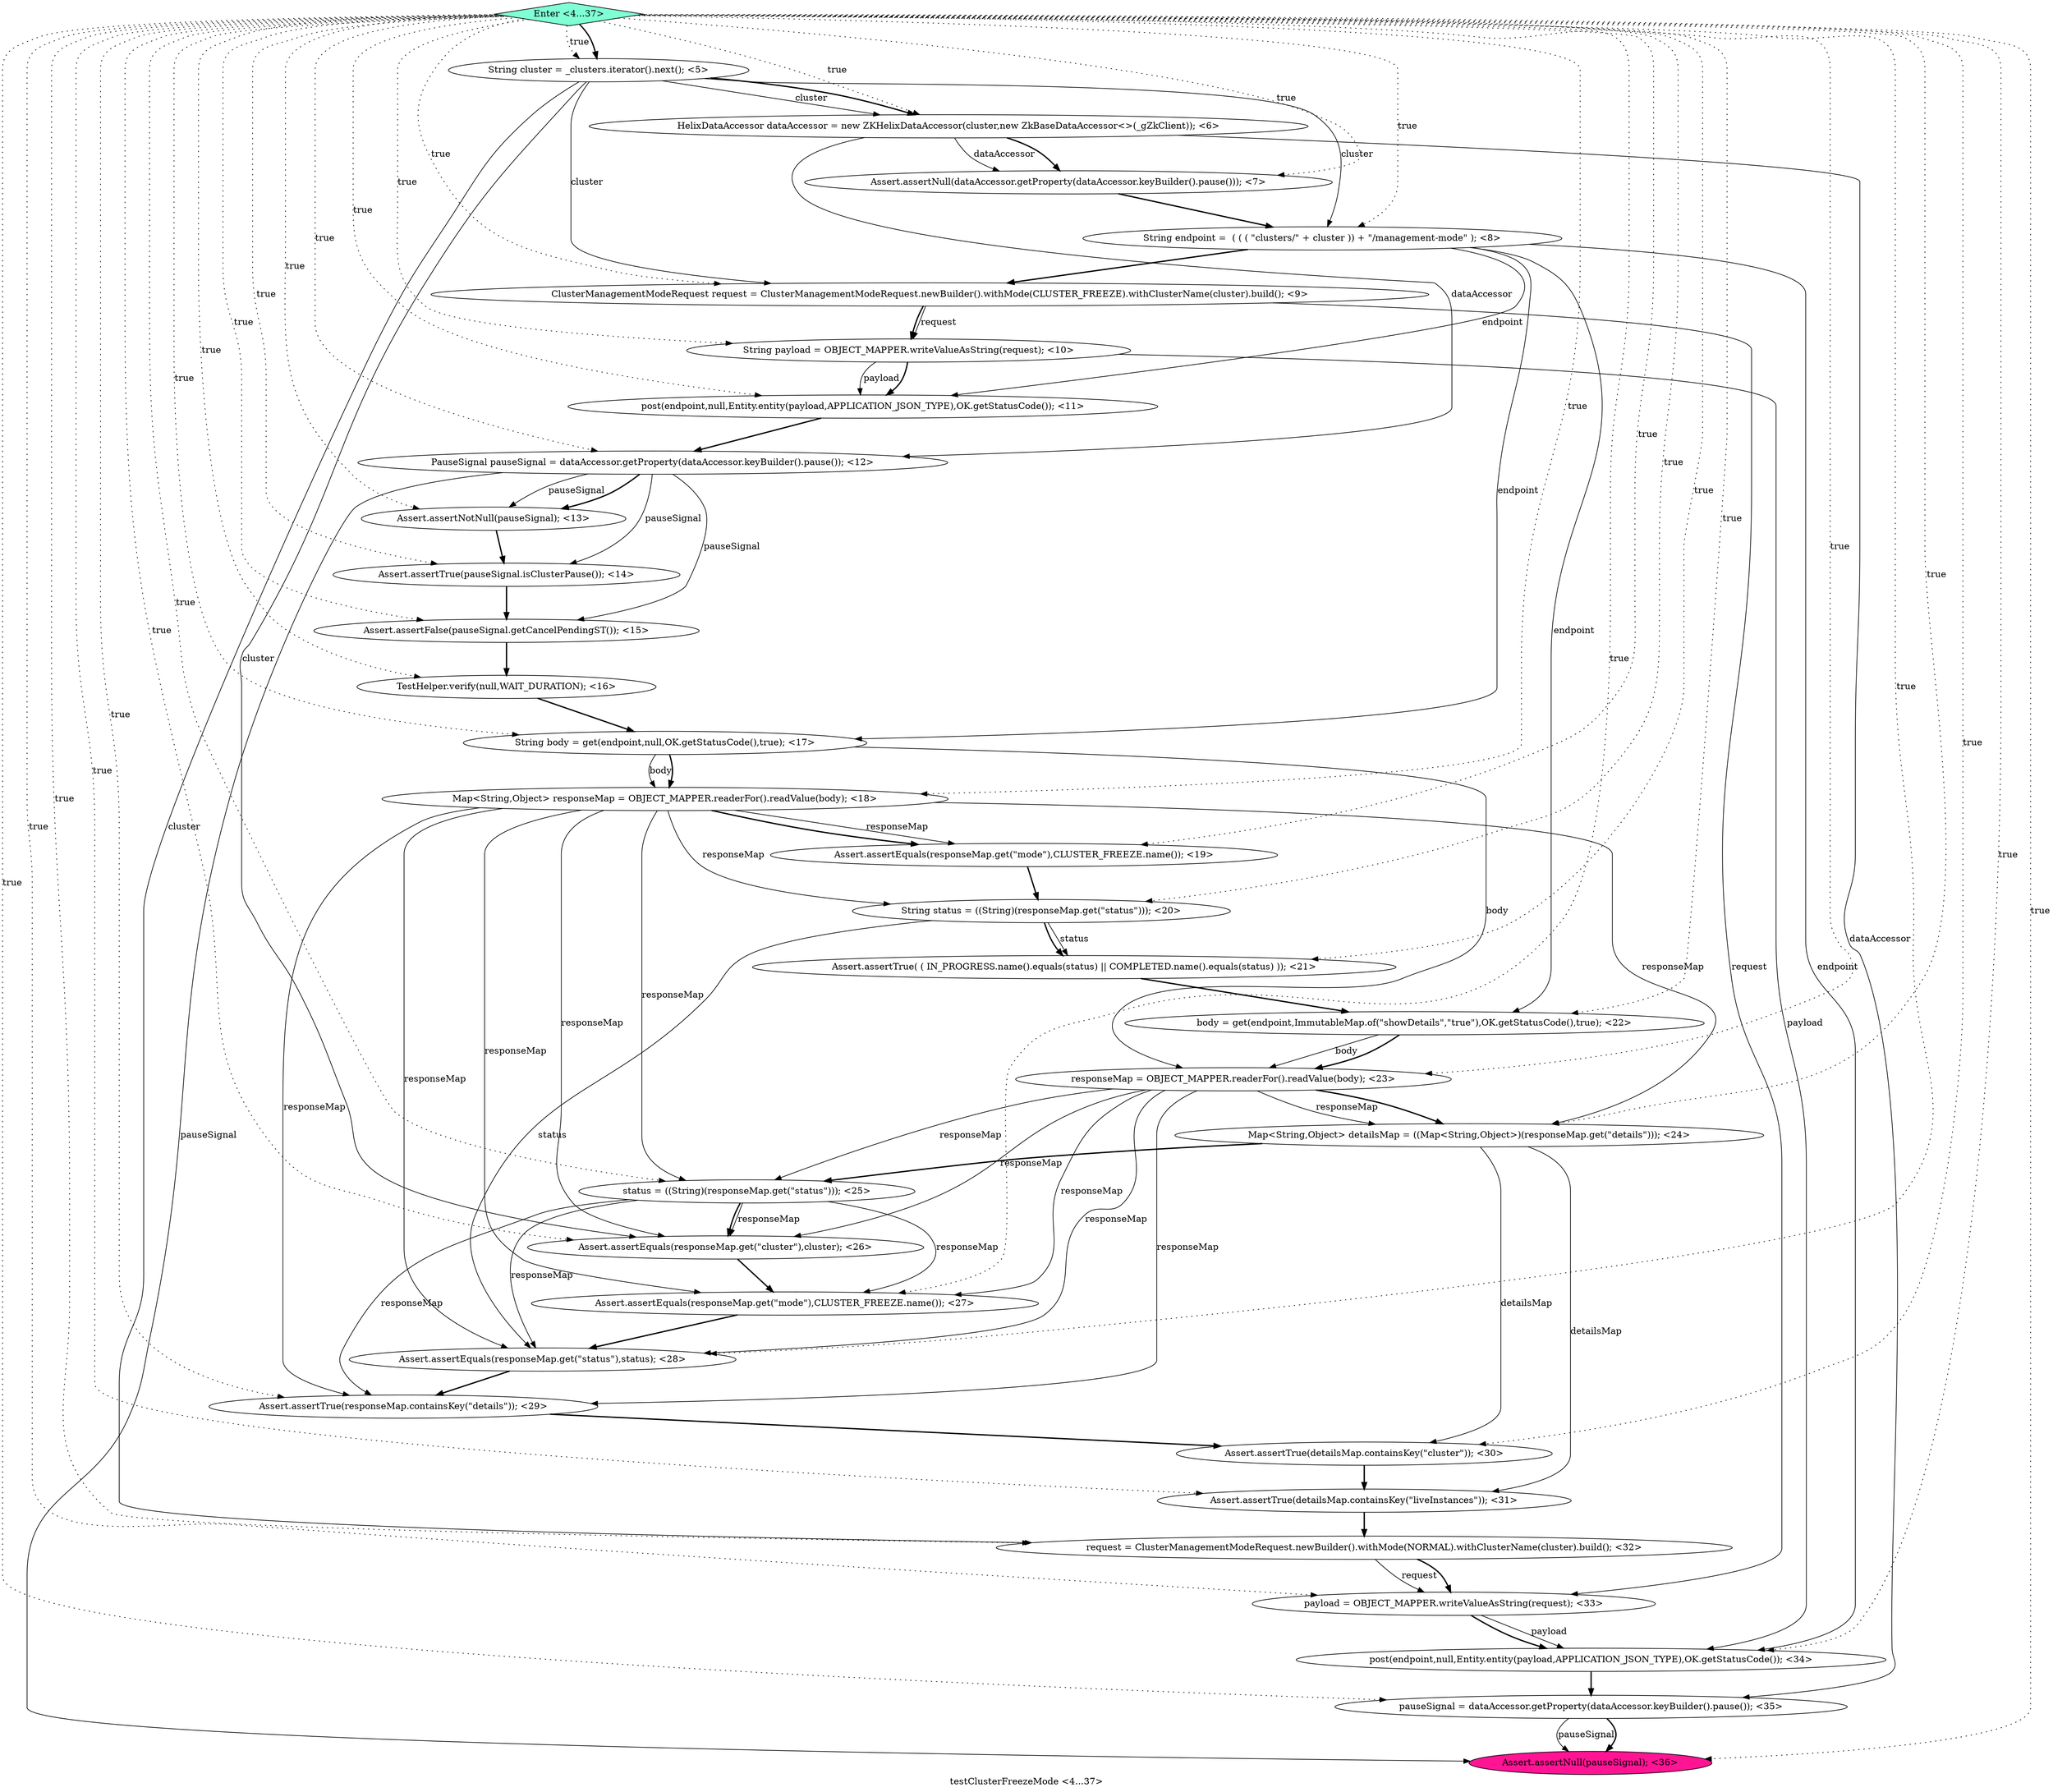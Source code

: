 digraph PDG {
label = "testClusterFreezeMode <4...37>";
0.2 [style = filled, label = "Assert.assertNull(dataAccessor.getProperty(dataAccessor.keyBuilder().pause())); <7>", fillcolor = white, shape = ellipse];
0.19 [style = filled, label = "Map<String,Object> detailsMap = ((Map<String,Object>)(responseMap.get(\"details\"))); <24>", fillcolor = white, shape = ellipse];
0.32 [style = filled, label = "Enter <4...37>", fillcolor = aquamarine, shape = diamond];
0.9 [style = filled, label = "Assert.assertTrue(pauseSignal.isClusterPause()); <14>", fillcolor = white, shape = ellipse];
0.25 [style = filled, label = "Assert.assertTrue(detailsMap.containsKey(\"cluster\")); <30>", fillcolor = white, shape = ellipse];
0.27 [style = filled, label = "request = ClusterManagementModeRequest.newBuilder().withMode(NORMAL).withClusterName(cluster).build(); <32>", fillcolor = white, shape = ellipse];
0.1 [style = filled, label = "HelixDataAccessor dataAccessor = new ZKHelixDataAccessor(cluster,new ZkBaseDataAccessor<>(_gZkClient)); <6>", fillcolor = white, shape = ellipse];
0.18 [style = filled, label = "responseMap = OBJECT_MAPPER.readerFor().readValue(body); <23>", fillcolor = white, shape = ellipse];
0.29 [style = filled, label = "post(endpoint,null,Entity.entity(payload,APPLICATION_JSON_TYPE),OK.getStatusCode()); <34>", fillcolor = white, shape = ellipse];
0.26 [style = filled, label = "Assert.assertTrue(detailsMap.containsKey(\"liveInstances\")); <31>", fillcolor = white, shape = ellipse];
0.24 [style = filled, label = "Assert.assertTrue(responseMap.containsKey(\"details\")); <29>", fillcolor = white, shape = ellipse];
0.28 [style = filled, label = "payload = OBJECT_MAPPER.writeValueAsString(request); <33>", fillcolor = white, shape = ellipse];
0.10 [style = filled, label = "Assert.assertFalse(pauseSignal.getCancelPendingST()); <15>", fillcolor = white, shape = ellipse];
0.13 [style = filled, label = "Map<String,Object> responseMap = OBJECT_MAPPER.readerFor().readValue(body); <18>", fillcolor = white, shape = ellipse];
0.8 [style = filled, label = "Assert.assertNotNull(pauseSignal); <13>", fillcolor = white, shape = ellipse];
0.16 [style = filled, label = "Assert.assertTrue( ( IN_PROGRESS.name().equals(status) || COMPLETED.name().equals(status) )); <21>", fillcolor = white, shape = ellipse];
0.0 [style = filled, label = "String cluster = _clusters.iterator().next(); <5>", fillcolor = white, shape = ellipse];
0.15 [style = filled, label = "String status = ((String)(responseMap.get(\"status\"))); <20>", fillcolor = white, shape = ellipse];
0.23 [style = filled, label = "Assert.assertEquals(responseMap.get(\"status\"),status); <28>", fillcolor = white, shape = ellipse];
0.7 [style = filled, label = "PauseSignal pauseSignal = dataAccessor.getProperty(dataAccessor.keyBuilder().pause()); <12>", fillcolor = white, shape = ellipse];
0.31 [style = filled, label = "Assert.assertNull(pauseSignal); <36>", fillcolor = deeppink, shape = ellipse];
0.5 [style = filled, label = "String payload = OBJECT_MAPPER.writeValueAsString(request); <10>", fillcolor = white, shape = ellipse];
0.11 [style = filled, label = "TestHelper.verify(null,WAIT_DURATION); <16>", fillcolor = white, shape = ellipse];
0.20 [style = filled, label = "status = ((String)(responseMap.get(\"status\"))); <25>", fillcolor = white, shape = ellipse];
0.14 [style = filled, label = "Assert.assertEquals(responseMap.get(\"mode\"),CLUSTER_FREEZE.name()); <19>", fillcolor = white, shape = ellipse];
0.17 [style = filled, label = "body = get(endpoint,ImmutableMap.of(\"showDetails\",\"true\"),OK.getStatusCode(),true); <22>", fillcolor = white, shape = ellipse];
0.4 [style = filled, label = "ClusterManagementModeRequest request = ClusterManagementModeRequest.newBuilder().withMode(CLUSTER_FREEZE).withClusterName(cluster).build(); <9>", fillcolor = white, shape = ellipse];
0.22 [style = filled, label = "Assert.assertEquals(responseMap.get(\"mode\"),CLUSTER_FREEZE.name()); <27>", fillcolor = white, shape = ellipse];
0.6 [style = filled, label = "post(endpoint,null,Entity.entity(payload,APPLICATION_JSON_TYPE),OK.getStatusCode()); <11>", fillcolor = white, shape = ellipse];
0.12 [style = filled, label = "String body = get(endpoint,null,OK.getStatusCode(),true); <17>", fillcolor = white, shape = ellipse];
0.21 [style = filled, label = "Assert.assertEquals(responseMap.get(\"cluster\"),cluster); <26>", fillcolor = white, shape = ellipse];
0.30 [style = filled, label = "pauseSignal = dataAccessor.getProperty(dataAccessor.keyBuilder().pause()); <35>", fillcolor = white, shape = ellipse];
0.3 [style = filled, label = "String endpoint =  ( ( ( \"clusters/\" + cluster )) + \"/management-mode\" ); <8>", fillcolor = white, shape = ellipse];
0.0 -> 0.1 [style = solid, label="cluster"];
0.0 -> 0.1 [style = bold, label=""];
0.0 -> 0.3 [style = solid, label="cluster"];
0.0 -> 0.4 [style = solid, label="cluster"];
0.0 -> 0.21 [style = solid, label="cluster"];
0.0 -> 0.27 [style = solid, label="cluster"];
0.1 -> 0.2 [style = solid, label="dataAccessor"];
0.1 -> 0.2 [style = bold, label=""];
0.1 -> 0.7 [style = solid, label="dataAccessor"];
0.1 -> 0.30 [style = solid, label="dataAccessor"];
0.2 -> 0.3 [style = bold, label=""];
0.3 -> 0.4 [style = bold, label=""];
0.3 -> 0.6 [style = solid, label="endpoint"];
0.3 -> 0.12 [style = solid, label="endpoint"];
0.3 -> 0.17 [style = solid, label="endpoint"];
0.3 -> 0.29 [style = solid, label="endpoint"];
0.4 -> 0.5 [style = solid, label="request"];
0.4 -> 0.5 [style = bold, label=""];
0.4 -> 0.28 [style = solid, label="request"];
0.5 -> 0.6 [style = solid, label="payload"];
0.5 -> 0.6 [style = bold, label=""];
0.5 -> 0.29 [style = solid, label="payload"];
0.6 -> 0.7 [style = bold, label=""];
0.7 -> 0.8 [style = solid, label="pauseSignal"];
0.7 -> 0.8 [style = bold, label=""];
0.7 -> 0.9 [style = solid, label="pauseSignal"];
0.7 -> 0.10 [style = solid, label="pauseSignal"];
0.7 -> 0.31 [style = solid, label="pauseSignal"];
0.8 -> 0.9 [style = bold, label=""];
0.9 -> 0.10 [style = bold, label=""];
0.10 -> 0.11 [style = bold, label=""];
0.11 -> 0.12 [style = bold, label=""];
0.12 -> 0.13 [style = solid, label="body"];
0.12 -> 0.13 [style = bold, label=""];
0.12 -> 0.18 [style = solid, label="body"];
0.13 -> 0.14 [style = solid, label="responseMap"];
0.13 -> 0.14 [style = bold, label=""];
0.13 -> 0.15 [style = solid, label="responseMap"];
0.13 -> 0.19 [style = solid, label="responseMap"];
0.13 -> 0.20 [style = solid, label="responseMap"];
0.13 -> 0.21 [style = solid, label="responseMap"];
0.13 -> 0.22 [style = solid, label="responseMap"];
0.13 -> 0.23 [style = solid, label="responseMap"];
0.13 -> 0.24 [style = solid, label="responseMap"];
0.14 -> 0.15 [style = bold, label=""];
0.15 -> 0.16 [style = solid, label="status"];
0.15 -> 0.16 [style = bold, label=""];
0.15 -> 0.23 [style = solid, label="status"];
0.16 -> 0.17 [style = bold, label=""];
0.17 -> 0.18 [style = solid, label="body"];
0.17 -> 0.18 [style = bold, label=""];
0.18 -> 0.19 [style = solid, label="responseMap"];
0.18 -> 0.19 [style = bold, label=""];
0.18 -> 0.20 [style = solid, label="responseMap"];
0.18 -> 0.21 [style = solid, label="responseMap"];
0.18 -> 0.22 [style = solid, label="responseMap"];
0.18 -> 0.23 [style = solid, label="responseMap"];
0.18 -> 0.24 [style = solid, label="responseMap"];
0.19 -> 0.20 [style = bold, label=""];
0.19 -> 0.25 [style = solid, label="detailsMap"];
0.19 -> 0.26 [style = solid, label="detailsMap"];
0.20 -> 0.21 [style = solid, label="responseMap"];
0.20 -> 0.21 [style = bold, label=""];
0.20 -> 0.22 [style = solid, label="responseMap"];
0.20 -> 0.23 [style = solid, label="responseMap"];
0.20 -> 0.24 [style = solid, label="responseMap"];
0.21 -> 0.22 [style = bold, label=""];
0.22 -> 0.23 [style = bold, label=""];
0.23 -> 0.24 [style = bold, label=""];
0.24 -> 0.25 [style = bold, label=""];
0.25 -> 0.26 [style = bold, label=""];
0.26 -> 0.27 [style = bold, label=""];
0.27 -> 0.28 [style = solid, label="request"];
0.27 -> 0.28 [style = bold, label=""];
0.28 -> 0.29 [style = solid, label="payload"];
0.28 -> 0.29 [style = bold, label=""];
0.29 -> 0.30 [style = bold, label=""];
0.30 -> 0.31 [style = solid, label="pauseSignal"];
0.30 -> 0.31 [style = bold, label=""];
0.32 -> 0.0 [style = dotted, label="true"];
0.32 -> 0.0 [style = bold, label=""];
0.32 -> 0.1 [style = dotted, label="true"];
0.32 -> 0.2 [style = dotted, label="true"];
0.32 -> 0.3 [style = dotted, label="true"];
0.32 -> 0.4 [style = dotted, label="true"];
0.32 -> 0.5 [style = dotted, label="true"];
0.32 -> 0.6 [style = dotted, label="true"];
0.32 -> 0.7 [style = dotted, label="true"];
0.32 -> 0.8 [style = dotted, label="true"];
0.32 -> 0.9 [style = dotted, label="true"];
0.32 -> 0.10 [style = dotted, label="true"];
0.32 -> 0.11 [style = dotted, label="true"];
0.32 -> 0.12 [style = dotted, label="true"];
0.32 -> 0.13 [style = dotted, label="true"];
0.32 -> 0.14 [style = dotted, label="true"];
0.32 -> 0.15 [style = dotted, label="true"];
0.32 -> 0.16 [style = dotted, label="true"];
0.32 -> 0.17 [style = dotted, label="true"];
0.32 -> 0.18 [style = dotted, label="true"];
0.32 -> 0.19 [style = dotted, label="true"];
0.32 -> 0.20 [style = dotted, label="true"];
0.32 -> 0.21 [style = dotted, label="true"];
0.32 -> 0.22 [style = dotted, label="true"];
0.32 -> 0.23 [style = dotted, label="true"];
0.32 -> 0.24 [style = dotted, label="true"];
0.32 -> 0.25 [style = dotted, label="true"];
0.32 -> 0.26 [style = dotted, label="true"];
0.32 -> 0.27 [style = dotted, label="true"];
0.32 -> 0.28 [style = dotted, label="true"];
0.32 -> 0.29 [style = dotted, label="true"];
0.32 -> 0.30 [style = dotted, label="true"];
0.32 -> 0.31 [style = dotted, label="true"];
}
